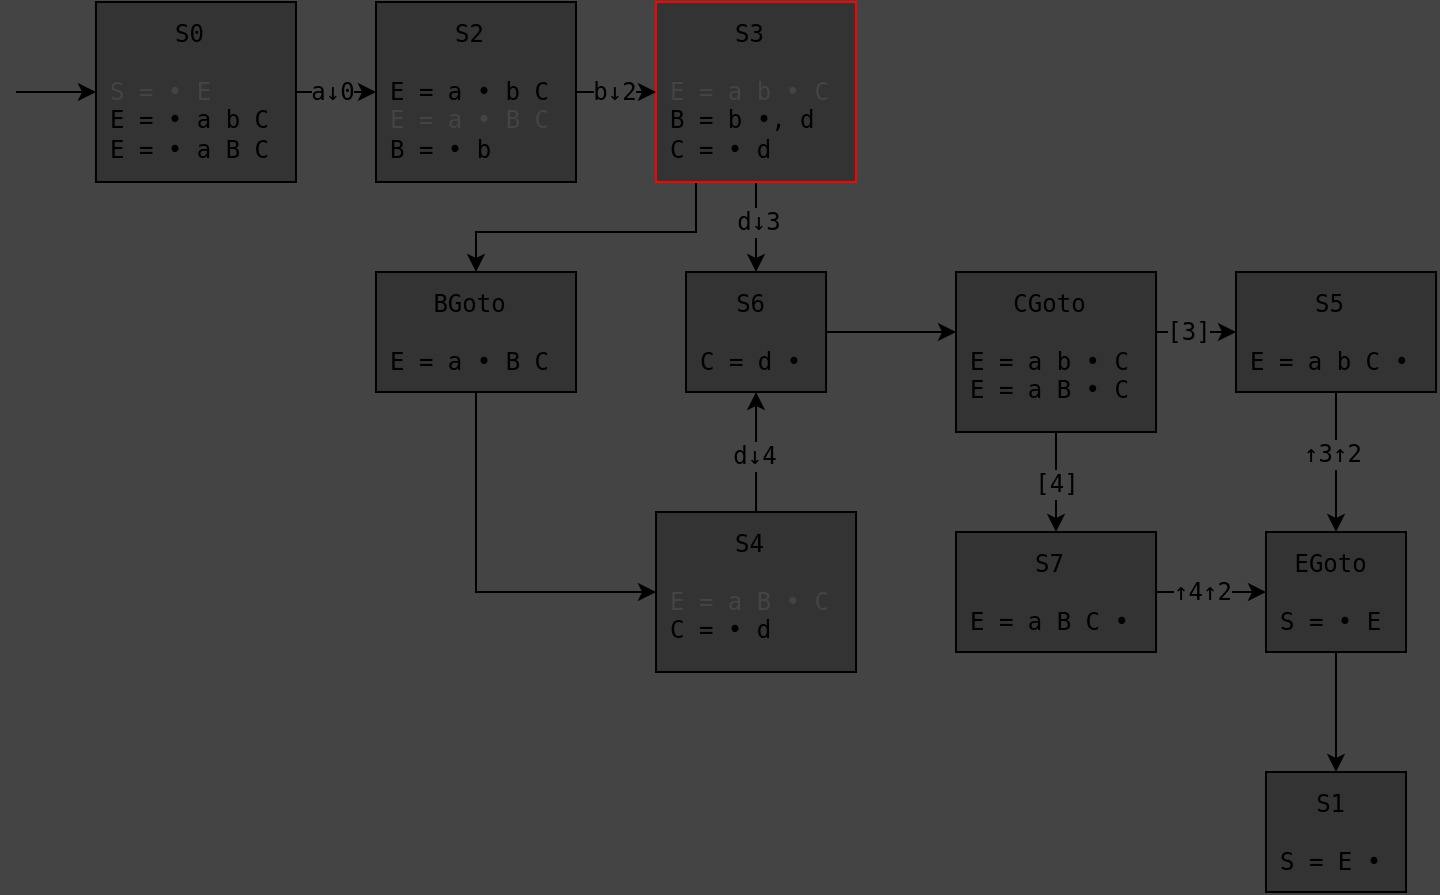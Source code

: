 <mxfile version="25.0.2">
  <diagram name="Page-1" id="PYJ2EbEZMSt3SerLNBYG">
    <mxGraphModel dx="1219" dy="1237" grid="1" gridSize="10" guides="1" tooltips="1" connect="1" arrows="1" fold="1" page="1" pageScale="1" pageWidth="827" pageHeight="1169" background="#444444" math="0" shadow="0">
      <root>
        <mxCell id="0" />
        <mxCell id="1" parent="0" />
        <mxCell id="hS7_LjZfpNOxfmpkIFcN-10" style="edgeStyle=orthogonalEdgeStyle;rounded=0;orthogonalLoop=1;jettySize=auto;html=1;fontFamily=monospace;fontSize=12;fontColor=default;" parent="1" source="hS7_LjZfpNOxfmpkIFcN-1" target="hS7_LjZfpNOxfmpkIFcN-6" edge="1">
          <mxGeometry relative="1" as="geometry">
            <Array as="points" />
          </mxGeometry>
        </mxCell>
        <mxCell id="hS7_LjZfpNOxfmpkIFcN-14" value="a↓0" style="edgeLabel;html=1;align=center;verticalAlign=middle;resizable=0;points=[];rounded=0;strokeColor=default;spacing=10;fontFamily=monospace;fontSize=12;fontColor=default;fillColor=default;labelBackgroundColor=#444444;" parent="hS7_LjZfpNOxfmpkIFcN-10" vertex="1" connectable="0">
          <mxGeometry x="-0.02" relative="1" as="geometry">
            <mxPoint x="-2" as="offset" />
          </mxGeometry>
        </mxCell>
        <mxCell id="hS7_LjZfpNOxfmpkIFcN-1" value="&lt;div style=&quot;text-align: center;&quot;&gt;S0&lt;/div&gt;&lt;div&gt;&lt;br&gt;&lt;/div&gt;&lt;font color=&quot;#444444&quot;&gt;S = •&amp;nbsp;E&lt;/font&gt;&lt;div&gt;E =&amp;nbsp;&lt;span style=&quot;background-color: initial;&quot;&gt;•&lt;/span&gt;&lt;span style=&quot;background-color: initial;&quot;&gt;&amp;nbsp;a b C&lt;/span&gt;&lt;/div&gt;&lt;div&gt;E =&amp;nbsp;&lt;span style=&quot;background-color: initial;&quot;&gt;•&lt;/span&gt;&lt;span style=&quot;background-color: initial;&quot;&gt;&amp;nbsp;a B C&lt;br&gt;&lt;/span&gt;&lt;/div&gt;" style="rounded=0;whiteSpace=wrap;html=1;fontFamily=monospace;align=left;spacing=7;verticalAlign=top;spacingTop=-3;fillColor=#333333;" parent="1" vertex="1">
          <mxGeometry x="49.98" y="25" width="100" height="90" as="geometry" />
        </mxCell>
        <mxCell id="hS7_LjZfpNOxfmpkIFcN-2" value="&lt;div style=&quot;text-align: center;&quot;&gt;S1&lt;/div&gt;&lt;div&gt;&lt;br&gt;&lt;/div&gt;&lt;div&gt;S = E&amp;nbsp;&lt;span style=&quot;background-color: initial;&quot;&gt;•&lt;/span&gt;&lt;/div&gt;" style="rounded=0;whiteSpace=wrap;html=1;fontFamily=monospace;align=left;spacing=7;verticalAlign=top;spacingTop=-3;fillColor=#333333;" parent="1" vertex="1">
          <mxGeometry x="635" y="410" width="70.02" height="60" as="geometry" />
        </mxCell>
        <mxCell id="zd5rfagbptxv0MgjASE6-4" style="edgeStyle=orthogonalEdgeStyle;rounded=0;orthogonalLoop=1;jettySize=auto;html=1;" edge="1" parent="1" source="hS7_LjZfpNOxfmpkIFcN-4" target="hS7_LjZfpNOxfmpkIFcN-22">
          <mxGeometry relative="1" as="geometry">
            <Array as="points">
              <mxPoint x="380" y="190" />
            </Array>
          </mxGeometry>
        </mxCell>
        <mxCell id="zd5rfagbptxv0MgjASE6-10" value="d↓4" style="edgeLabel;html=1;align=center;verticalAlign=middle;resizable=0;points=[];rounded=0;strokeColor=default;spacing=10;fontFamily=monospace;fontSize=12;fontColor=default;labelBackgroundColor=#444444;fillColor=default;gradientColor=none;" vertex="1" connectable="0" parent="zd5rfagbptxv0MgjASE6-4">
          <mxGeometry x="0.018" y="-2" relative="1" as="geometry">
            <mxPoint x="-3" y="2" as="offset" />
          </mxGeometry>
        </mxCell>
        <mxCell id="hS7_LjZfpNOxfmpkIFcN-4" value="&lt;div style=&quot;text-align: center;&quot;&gt;S4&lt;/div&gt;&lt;div&gt;&lt;br&gt;&lt;/div&gt;&lt;div&gt;&lt;font color=&quot;#444444&quot;&gt;E = a B • C&lt;/font&gt;&lt;/div&gt;&lt;div&gt;C =&amp;nbsp;&lt;span style=&quot;background-color: initial;&quot;&gt;• d&lt;/span&gt;&lt;/div&gt;" style="rounded=0;whiteSpace=wrap;html=1;fontFamily=monospace;align=left;spacing=7;verticalAlign=top;spacingTop=-3;fillColor=#333333;" parent="1" vertex="1">
          <mxGeometry x="330.02" y="280" width="100" height="80" as="geometry" />
        </mxCell>
        <mxCell id="zd5rfagbptxv0MgjASE6-5" style="edgeStyle=orthogonalEdgeStyle;rounded=0;orthogonalLoop=1;jettySize=auto;html=1;" edge="1" parent="1" source="hS7_LjZfpNOxfmpkIFcN-5" target="hS7_LjZfpNOxfmpkIFcN-22">
          <mxGeometry relative="1" as="geometry" />
        </mxCell>
        <mxCell id="zd5rfagbptxv0MgjASE6-9" value="d↓3" style="edgeLabel;html=1;align=center;verticalAlign=middle;resizable=0;points=[];rounded=0;strokeColor=default;spacing=10;fontFamily=monospace;fontSize=12;fontColor=default;labelBackgroundColor=#444444;fillColor=default;gradientColor=none;" vertex="1" connectable="0" parent="zd5rfagbptxv0MgjASE6-5">
          <mxGeometry x="-0.111" y="1" relative="1" as="geometry">
            <mxPoint as="offset" />
          </mxGeometry>
        </mxCell>
        <mxCell id="zd5rfagbptxv0MgjASE6-23" style="edgeStyle=orthogonalEdgeStyle;rounded=0;orthogonalLoop=1;jettySize=auto;html=1;fontFamily=monospace;fontSize=12;fontColor=default;labelBackgroundColor=#444444;resizable=0;" edge="1" parent="1" source="hS7_LjZfpNOxfmpkIFcN-5" target="zd5rfagbptxv0MgjASE6-22">
          <mxGeometry relative="1" as="geometry">
            <Array as="points">
              <mxPoint x="350" y="140" />
              <mxPoint x="240" y="140" />
            </Array>
          </mxGeometry>
        </mxCell>
        <mxCell id="hS7_LjZfpNOxfmpkIFcN-5" value="&lt;div style=&quot;text-align: center;&quot;&gt;&lt;div&gt;S3&lt;/div&gt;&lt;div style=&quot;text-align: left;&quot;&gt;&lt;br&gt;&lt;/div&gt;&lt;span style=&quot;text-align: left;&quot;&gt;&lt;font color=&quot;#444444&quot;&gt;E = a b • C&lt;/font&gt;&lt;/span&gt;&lt;div style=&quot;text-align: left;&quot;&gt;B = b&amp;nbsp;&lt;span style=&quot;background-color: initial;&quot;&gt;•, d&lt;/span&gt;&lt;/div&gt;&lt;div style=&quot;text-align: left;&quot;&gt;&lt;span style=&quot;background-color: initial;&quot;&gt;C =&amp;nbsp;&lt;/span&gt;&lt;span style=&quot;background-color: initial;&quot;&gt;• d&lt;/span&gt;&lt;/div&gt;&lt;/div&gt;" style="rounded=0;whiteSpace=wrap;html=1;fontFamily=monospace;align=left;spacing=7;verticalAlign=top;spacingTop=-3;fillColor=#333333;strokeColor=#ff0000;" parent="1" vertex="1">
          <mxGeometry x="330" y="25" width="100.02" height="90" as="geometry" />
        </mxCell>
        <mxCell id="hS7_LjZfpNOxfmpkIFcN-11" style="edgeStyle=orthogonalEdgeStyle;rounded=0;orthogonalLoop=1;jettySize=auto;html=1;fontFamily=monospace;fontSize=12;fontColor=default;" parent="1" source="hS7_LjZfpNOxfmpkIFcN-6" target="hS7_LjZfpNOxfmpkIFcN-5" edge="1">
          <mxGeometry relative="1" as="geometry">
            <Array as="points">
              <mxPoint x="340" y="40" />
              <mxPoint x="340" y="40" />
            </Array>
          </mxGeometry>
        </mxCell>
        <mxCell id="hS7_LjZfpNOxfmpkIFcN-15" value="b↓2" style="edgeLabel;html=1;align=center;verticalAlign=middle;resizable=0;points=[];rounded=0;strokeColor=default;spacing=10;fontFamily=monospace;fontSize=12;fontColor=default;fillColor=default;labelBackgroundColor=#444444;" parent="hS7_LjZfpNOxfmpkIFcN-11" vertex="1" connectable="0">
          <mxGeometry x="-0.18" relative="1" as="geometry">
            <mxPoint x="2" as="offset" />
          </mxGeometry>
        </mxCell>
        <mxCell id="hS7_LjZfpNOxfmpkIFcN-6" value="&lt;div style=&quot;text-align: center;&quot;&gt;S2&lt;/div&gt;&lt;div&gt;&lt;br&gt;&lt;/div&gt;E = a • b C&lt;div&gt;&lt;font color=&quot;#444444&quot;&gt;E = a&amp;nbsp;&lt;span style=&quot;background-color: initial;&quot;&gt;•&lt;/span&gt;&lt;span style=&quot;background-color: initial;&quot;&gt;&amp;nbsp;B C&lt;/span&gt;&lt;/font&gt;&lt;/div&gt;&lt;div&gt;B =&amp;nbsp;&lt;span style=&quot;background-color: initial;&quot;&gt;•&lt;/span&gt;&lt;span style=&quot;background-color: initial;&quot;&gt;&amp;nbsp;b&lt;/span&gt;&lt;/div&gt;" style="rounded=0;whiteSpace=wrap;html=1;fontFamily=monospace;align=left;spacing=7;verticalAlign=top;spacingTop=-3;fillColor=#333333;" parent="1" vertex="1">
          <mxGeometry x="190" y="25" width="100" height="90" as="geometry" />
        </mxCell>
        <mxCell id="zd5rfagbptxv0MgjASE6-15" style="edgeStyle=orthogonalEdgeStyle;rounded=0;orthogonalLoop=1;jettySize=auto;html=1;fontFamily=monospace;fontSize=12;fontColor=default;labelBackgroundColor=#444444;resizable=0;" edge="1" parent="1" source="hS7_LjZfpNOxfmpkIFcN-7" target="zd5rfagbptxv0MgjASE6-13">
          <mxGeometry relative="1" as="geometry" />
        </mxCell>
        <mxCell id="zd5rfagbptxv0MgjASE6-27" value="↑3↑2" style="edgeLabel;html=1;align=center;verticalAlign=middle;resizable=0;points=[];rounded=0;strokeColor=default;spacing=10;fontFamily=monospace;fontSize=12;fontColor=default;labelBackgroundColor=#444444;fillColor=default;gradientColor=none;" vertex="1" connectable="0" parent="zd5rfagbptxv0MgjASE6-15">
          <mxGeometry x="-0.114" y="-2" relative="1" as="geometry">
            <mxPoint as="offset" />
          </mxGeometry>
        </mxCell>
        <mxCell id="hS7_LjZfpNOxfmpkIFcN-7" value="&lt;div style=&quot;text-align: center;&quot;&gt;S5&lt;/div&gt;&lt;div&gt;&lt;br&gt;&lt;/div&gt;E = a b C •" style="rounded=0;whiteSpace=wrap;html=1;fontFamily=monospace;align=left;spacing=7;verticalAlign=top;spacingTop=-3;fillColor=#333333;" parent="1" vertex="1">
          <mxGeometry x="620" y="160" width="100.02" height="60" as="geometry" />
        </mxCell>
        <mxCell id="zd5rfagbptxv0MgjASE6-14" style="edgeStyle=orthogonalEdgeStyle;rounded=0;orthogonalLoop=1;jettySize=auto;html=1;fontFamily=monospace;fontSize=12;fontColor=default;labelBackgroundColor=#444444;resizable=0;" edge="1" parent="1" source="hS7_LjZfpNOxfmpkIFcN-8" target="zd5rfagbptxv0MgjASE6-13">
          <mxGeometry relative="1" as="geometry" />
        </mxCell>
        <mxCell id="zd5rfagbptxv0MgjASE6-28" value="↑4↑2" style="edgeLabel;html=1;align=center;verticalAlign=middle;resizable=0;points=[];rounded=0;strokeColor=default;spacing=10;fontFamily=monospace;fontSize=12;fontColor=default;labelBackgroundColor=#444444;fillColor=default;gradientColor=none;" vertex="1" connectable="0" parent="zd5rfagbptxv0MgjASE6-14">
          <mxGeometry x="-0.164" y="-3" relative="1" as="geometry">
            <mxPoint y="-3" as="offset" />
          </mxGeometry>
        </mxCell>
        <mxCell id="hS7_LjZfpNOxfmpkIFcN-8" value="&lt;div style=&quot;text-align: center;&quot;&gt;S7&lt;/div&gt;&lt;div&gt;&lt;br&gt;&lt;/div&gt;E = a B C •" style="rounded=0;whiteSpace=wrap;html=1;fontFamily=monospace;align=left;spacing=7;verticalAlign=top;spacingTop=-3;fillColor=#333333;" parent="1" vertex="1">
          <mxGeometry x="480" y="290" width="100.02" height="60" as="geometry" />
        </mxCell>
        <mxCell id="zd5rfagbptxv0MgjASE6-18" style="edgeStyle=orthogonalEdgeStyle;rounded=0;orthogonalLoop=1;jettySize=auto;html=1;fontFamily=monospace;fontSize=12;fontColor=default;labelBackgroundColor=#444444;resizable=0;" edge="1" parent="1" source="hS7_LjZfpNOxfmpkIFcN-22" target="zd5rfagbptxv0MgjASE6-17">
          <mxGeometry relative="1" as="geometry">
            <Array as="points">
              <mxPoint x="470" y="190" />
              <mxPoint x="470" y="190" />
            </Array>
          </mxGeometry>
        </mxCell>
        <mxCell id="hS7_LjZfpNOxfmpkIFcN-22" value="&lt;div style=&quot;text-align: center;&quot;&gt;S6&lt;/div&gt;&lt;div&gt;&lt;br&gt;&lt;/div&gt;&lt;div&gt;C = d&amp;nbsp;&lt;span style=&quot;background-color: initial;&quot;&gt;•&lt;/span&gt;&lt;br&gt;&lt;/div&gt;" style="rounded=0;whiteSpace=wrap;html=1;fontFamily=monospace;align=left;spacing=7;verticalAlign=top;spacingTop=-3;fillColor=#333333;" parent="1" vertex="1">
          <mxGeometry x="345.01" y="160" width="70.02" height="60" as="geometry" />
        </mxCell>
        <mxCell id="hS7_LjZfpNOxfmpkIFcN-57" value="" style="endArrow=classic;html=1;rounded=0;fontFamily=monospace;fontSize=12;fontColor=default;" parent="1" target="hS7_LjZfpNOxfmpkIFcN-1" edge="1">
          <mxGeometry width="50" height="50" relative="1" as="geometry">
            <mxPoint x="10" y="70" as="sourcePoint" />
            <mxPoint y="40" as="targetPoint" />
          </mxGeometry>
        </mxCell>
        <mxCell id="zd5rfagbptxv0MgjASE6-16" value="" style="edgeStyle=orthogonalEdgeStyle;rounded=0;orthogonalLoop=1;jettySize=auto;html=1;fontFamily=monospace;fontSize=12;fontColor=default;labelBackgroundColor=#444444;resizable=0;" edge="1" parent="1" source="zd5rfagbptxv0MgjASE6-13" target="hS7_LjZfpNOxfmpkIFcN-2">
          <mxGeometry relative="1" as="geometry" />
        </mxCell>
        <mxCell id="zd5rfagbptxv0MgjASE6-13" value="&lt;div style=&quot;text-align: center;&quot;&gt;EGoto&lt;/div&gt;&lt;div&gt;&lt;br&gt;&lt;/div&gt;S = •&amp;nbsp;E" style="rounded=0;whiteSpace=wrap;html=1;fontFamily=monospace;align=left;spacing=7;verticalAlign=top;spacingTop=-3;fillColor=#333333;" vertex="1" parent="1">
          <mxGeometry x="635" y="290" width="70" height="60" as="geometry" />
        </mxCell>
        <mxCell id="zd5rfagbptxv0MgjASE6-19" style="edgeStyle=orthogonalEdgeStyle;rounded=0;orthogonalLoop=1;jettySize=auto;html=1;fontFamily=monospace;fontSize=12;fontColor=default;labelBackgroundColor=#444444;resizable=0;" edge="1" parent="1" source="zd5rfagbptxv0MgjASE6-17" target="hS7_LjZfpNOxfmpkIFcN-8">
          <mxGeometry relative="1" as="geometry" />
        </mxCell>
        <mxCell id="zd5rfagbptxv0MgjASE6-25" value="[4]" style="edgeLabel;html=1;align=center;verticalAlign=middle;resizable=0;points=[];rounded=0;strokeColor=default;spacing=10;fontFamily=monospace;fontSize=12;fontColor=default;labelBackgroundColor=#444444;fillColor=default;gradientColor=none;" vertex="1" connectable="0" parent="zd5rfagbptxv0MgjASE6-19">
          <mxGeometry x="0.04" relative="1" as="geometry">
            <mxPoint as="offset" />
          </mxGeometry>
        </mxCell>
        <mxCell id="zd5rfagbptxv0MgjASE6-20" style="edgeStyle=orthogonalEdgeStyle;rounded=0;orthogonalLoop=1;jettySize=auto;html=1;fontFamily=monospace;fontSize=12;fontColor=default;labelBackgroundColor=#444444;resizable=0;" edge="1" parent="1" source="zd5rfagbptxv0MgjASE6-17" target="hS7_LjZfpNOxfmpkIFcN-7">
          <mxGeometry relative="1" as="geometry">
            <Array as="points">
              <mxPoint x="590" y="190" />
              <mxPoint x="590" y="190" />
            </Array>
          </mxGeometry>
        </mxCell>
        <mxCell id="zd5rfagbptxv0MgjASE6-26" value="[3]" style="edgeLabel;html=1;align=center;verticalAlign=middle;resizable=0;points=[];rounded=0;strokeColor=default;spacing=10;fontFamily=monospace;fontSize=12;fontColor=default;labelBackgroundColor=#444444;fillColor=default;gradientColor=none;" vertex="1" connectable="0" parent="zd5rfagbptxv0MgjASE6-20">
          <mxGeometry x="-0.201" y="-3" relative="1" as="geometry">
            <mxPoint y="-3" as="offset" />
          </mxGeometry>
        </mxCell>
        <mxCell id="zd5rfagbptxv0MgjASE6-17" value="&lt;div style=&quot;text-align: center;&quot;&gt;&lt;div&gt;CGoto&lt;/div&gt;&lt;div style=&quot;text-align: left;&quot;&gt;&lt;br&gt;&lt;/div&gt;&lt;span style=&quot;text-align: left;&quot;&gt;E = a b • C&lt;/span&gt;&lt;div style=&quot;text-align: left;&quot;&gt;E = a B • C&lt;/div&gt;&lt;/div&gt;" style="rounded=0;whiteSpace=wrap;html=1;fontFamily=monospace;align=left;spacing=7;verticalAlign=top;spacingTop=-3;fillColor=#333333;" vertex="1" parent="1">
          <mxGeometry x="480" y="160" width="100.02" height="80" as="geometry" />
        </mxCell>
        <mxCell id="zd5rfagbptxv0MgjASE6-24" style="edgeStyle=orthogonalEdgeStyle;rounded=0;orthogonalLoop=1;jettySize=auto;html=1;entryX=0;entryY=0.5;entryDx=0;entryDy=0;fontFamily=monospace;fontSize=12;fontColor=default;labelBackgroundColor=#444444;resizable=0;" edge="1" parent="1" source="zd5rfagbptxv0MgjASE6-22" target="hS7_LjZfpNOxfmpkIFcN-4">
          <mxGeometry relative="1" as="geometry">
            <Array as="points">
              <mxPoint x="240" y="320" />
            </Array>
          </mxGeometry>
        </mxCell>
        <mxCell id="zd5rfagbptxv0MgjASE6-22" value="&lt;div style=&quot;text-align: center;&quot;&gt;BGoto&lt;/div&gt;&lt;div&gt;&lt;br&gt;&lt;/div&gt;&lt;div&gt;E = a&amp;nbsp;&lt;span style=&quot;background-color: initial;&quot;&gt;•&lt;/span&gt;&lt;span style=&quot;background-color: initial;&quot;&gt;&amp;nbsp;B C&lt;/span&gt;&lt;/div&gt;" style="rounded=0;whiteSpace=wrap;html=1;fontFamily=monospace;align=left;spacing=7;verticalAlign=top;spacingTop=-3;fillColor=#333333;" vertex="1" parent="1">
          <mxGeometry x="190" y="160" width="100" height="60" as="geometry" />
        </mxCell>
      </root>
    </mxGraphModel>
  </diagram>
</mxfile>
